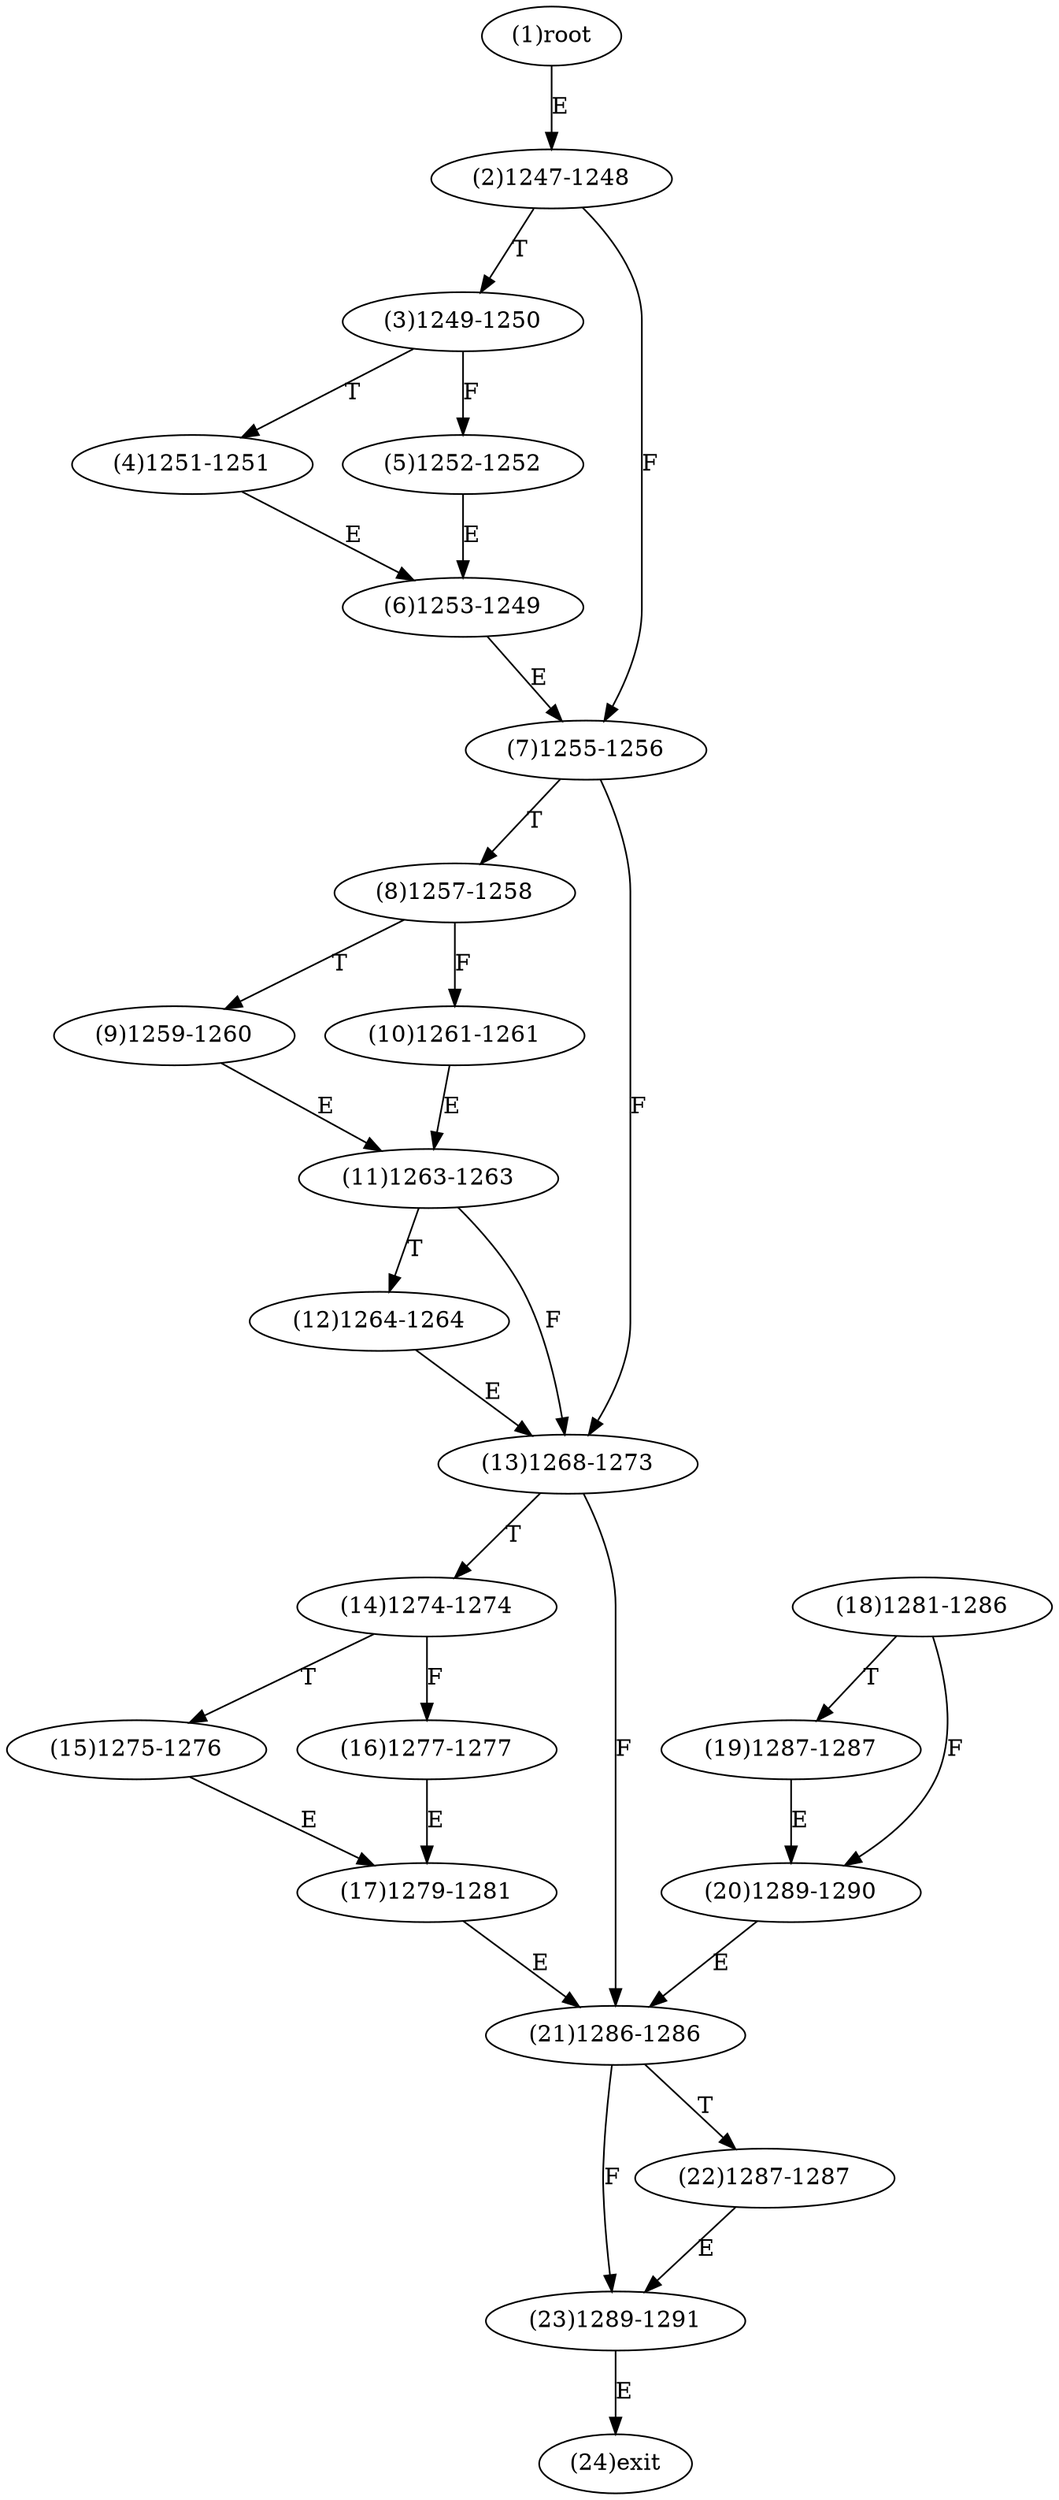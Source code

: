 digraph "" { 
1[ label="(1)root"];
2[ label="(2)1247-1248"];
3[ label="(3)1249-1250"];
4[ label="(4)1251-1251"];
5[ label="(5)1252-1252"];
6[ label="(6)1253-1249"];
7[ label="(7)1255-1256"];
8[ label="(8)1257-1258"];
9[ label="(9)1259-1260"];
10[ label="(10)1261-1261"];
11[ label="(11)1263-1263"];
12[ label="(12)1264-1264"];
13[ label="(13)1268-1273"];
14[ label="(14)1274-1274"];
15[ label="(15)1275-1276"];
17[ label="(17)1279-1281"];
16[ label="(16)1277-1277"];
19[ label="(19)1287-1287"];
18[ label="(18)1281-1286"];
21[ label="(21)1286-1286"];
20[ label="(20)1289-1290"];
23[ label="(23)1289-1291"];
22[ label="(22)1287-1287"];
24[ label="(24)exit"];
1->2[ label="E"];
2->7[ label="F"];
2->3[ label="T"];
3->5[ label="F"];
3->4[ label="T"];
4->6[ label="E"];
5->6[ label="E"];
6->7[ label="E"];
7->13[ label="F"];
7->8[ label="T"];
8->10[ label="F"];
8->9[ label="T"];
9->11[ label="E"];
10->11[ label="E"];
11->13[ label="F"];
11->12[ label="T"];
12->13[ label="E"];
13->21[ label="F"];
13->14[ label="T"];
14->16[ label="F"];
14->15[ label="T"];
15->17[ label="E"];
16->17[ label="E"];
17->21[ label="E"];
18->20[ label="F"];
18->19[ label="T"];
19->20[ label="E"];
20->21[ label="E"];
21->23[ label="F"];
21->22[ label="T"];
22->23[ label="E"];
23->24[ label="E"];
}